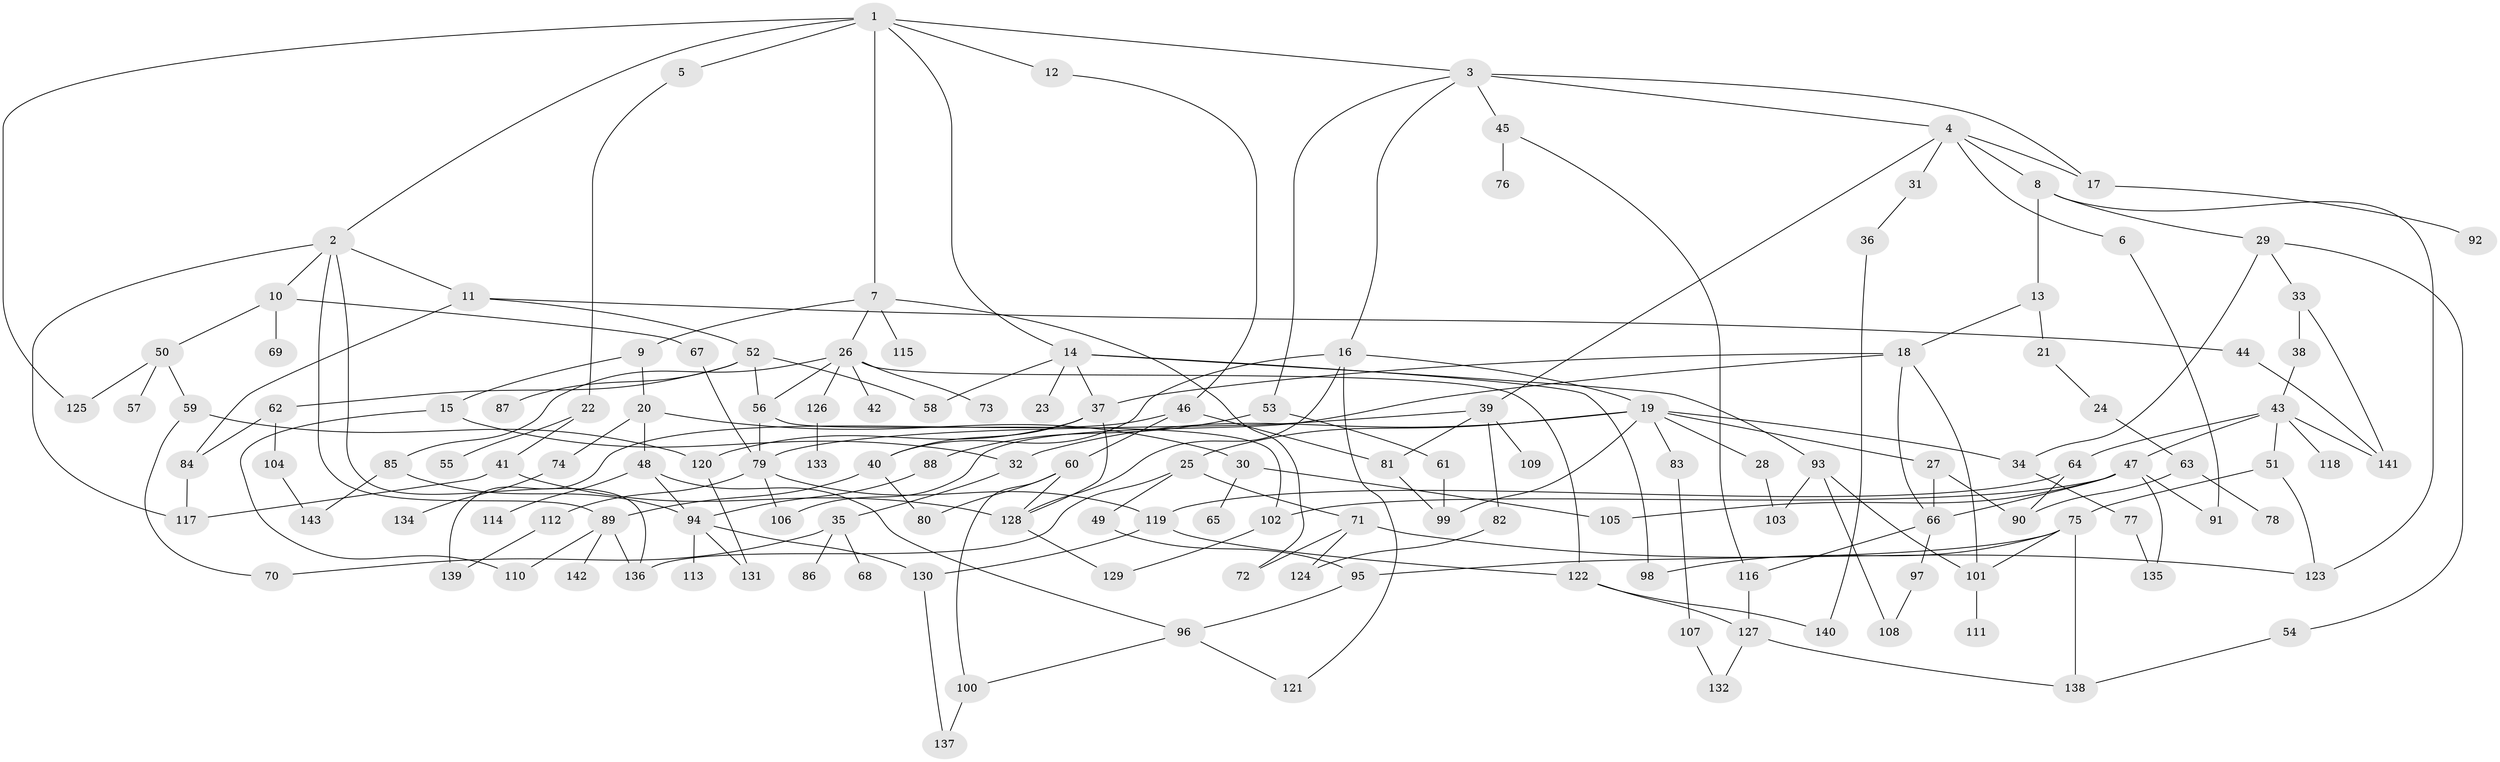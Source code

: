 // Generated by graph-tools (version 1.1) at 2025/49/03/09/25 03:49:19]
// undirected, 143 vertices, 208 edges
graph export_dot {
graph [start="1"]
  node [color=gray90,style=filled];
  1;
  2;
  3;
  4;
  5;
  6;
  7;
  8;
  9;
  10;
  11;
  12;
  13;
  14;
  15;
  16;
  17;
  18;
  19;
  20;
  21;
  22;
  23;
  24;
  25;
  26;
  27;
  28;
  29;
  30;
  31;
  32;
  33;
  34;
  35;
  36;
  37;
  38;
  39;
  40;
  41;
  42;
  43;
  44;
  45;
  46;
  47;
  48;
  49;
  50;
  51;
  52;
  53;
  54;
  55;
  56;
  57;
  58;
  59;
  60;
  61;
  62;
  63;
  64;
  65;
  66;
  67;
  68;
  69;
  70;
  71;
  72;
  73;
  74;
  75;
  76;
  77;
  78;
  79;
  80;
  81;
  82;
  83;
  84;
  85;
  86;
  87;
  88;
  89;
  90;
  91;
  92;
  93;
  94;
  95;
  96;
  97;
  98;
  99;
  100;
  101;
  102;
  103;
  104;
  105;
  106;
  107;
  108;
  109;
  110;
  111;
  112;
  113;
  114;
  115;
  116;
  117;
  118;
  119;
  120;
  121;
  122;
  123;
  124;
  125;
  126;
  127;
  128;
  129;
  130;
  131;
  132;
  133;
  134;
  135;
  136;
  137;
  138;
  139;
  140;
  141;
  142;
  143;
  1 -- 2;
  1 -- 3;
  1 -- 5;
  1 -- 7;
  1 -- 12;
  1 -- 14;
  1 -- 125;
  2 -- 10;
  2 -- 11;
  2 -- 117;
  2 -- 136;
  2 -- 89;
  3 -- 4;
  3 -- 16;
  3 -- 45;
  3 -- 53;
  3 -- 17;
  4 -- 6;
  4 -- 8;
  4 -- 17;
  4 -- 31;
  4 -- 39;
  5 -- 22;
  6 -- 91;
  7 -- 9;
  7 -- 26;
  7 -- 115;
  7 -- 72;
  8 -- 13;
  8 -- 29;
  8 -- 123;
  9 -- 15;
  9 -- 20;
  10 -- 50;
  10 -- 67;
  10 -- 69;
  11 -- 44;
  11 -- 52;
  11 -- 84;
  12 -- 46;
  13 -- 18;
  13 -- 21;
  14 -- 23;
  14 -- 93;
  14 -- 37;
  14 -- 58;
  14 -- 98;
  15 -- 32;
  15 -- 110;
  16 -- 19;
  16 -- 40;
  16 -- 121;
  16 -- 128;
  17 -- 92;
  18 -- 37;
  18 -- 106;
  18 -- 66;
  18 -- 101;
  19 -- 25;
  19 -- 27;
  19 -- 28;
  19 -- 34;
  19 -- 83;
  19 -- 32;
  19 -- 99;
  20 -- 30;
  20 -- 48;
  20 -- 74;
  21 -- 24;
  22 -- 41;
  22 -- 55;
  24 -- 63;
  25 -- 49;
  25 -- 71;
  25 -- 136;
  26 -- 42;
  26 -- 73;
  26 -- 85;
  26 -- 122;
  26 -- 126;
  26 -- 56;
  27 -- 90;
  27 -- 66;
  28 -- 103;
  29 -- 33;
  29 -- 54;
  29 -- 34;
  30 -- 65;
  30 -- 105;
  31 -- 36;
  32 -- 35;
  33 -- 38;
  33 -- 141;
  34 -- 77;
  35 -- 68;
  35 -- 70;
  35 -- 86;
  36 -- 140;
  37 -- 120;
  37 -- 128;
  37 -- 40;
  38 -- 43;
  39 -- 81;
  39 -- 82;
  39 -- 109;
  39 -- 79;
  40 -- 89;
  40 -- 80;
  41 -- 117;
  41 -- 128;
  43 -- 47;
  43 -- 51;
  43 -- 64;
  43 -- 118;
  43 -- 141;
  44 -- 141;
  45 -- 76;
  45 -- 116;
  46 -- 60;
  46 -- 139;
  46 -- 81;
  47 -- 66;
  47 -- 102;
  47 -- 105;
  47 -- 91;
  47 -- 135;
  48 -- 114;
  48 -- 94;
  48 -- 96;
  49 -- 95;
  50 -- 57;
  50 -- 59;
  50 -- 125;
  51 -- 75;
  51 -- 123;
  52 -- 56;
  52 -- 58;
  52 -- 62;
  52 -- 87;
  53 -- 61;
  53 -- 88;
  54 -- 138;
  56 -- 102;
  56 -- 79;
  59 -- 70;
  59 -- 120;
  60 -- 80;
  60 -- 100;
  60 -- 128;
  61 -- 99;
  62 -- 84;
  62 -- 104;
  63 -- 78;
  63 -- 90;
  64 -- 90;
  64 -- 119;
  66 -- 97;
  66 -- 116;
  67 -- 79;
  71 -- 72;
  71 -- 124;
  71 -- 123;
  74 -- 134;
  75 -- 98;
  75 -- 138;
  75 -- 95;
  75 -- 101;
  77 -- 135;
  79 -- 106;
  79 -- 112;
  79 -- 119;
  81 -- 99;
  82 -- 124;
  83 -- 107;
  84 -- 117;
  85 -- 94;
  85 -- 143;
  88 -- 94;
  89 -- 136;
  89 -- 142;
  89 -- 110;
  93 -- 101;
  93 -- 108;
  93 -- 103;
  94 -- 113;
  94 -- 130;
  94 -- 131;
  95 -- 96;
  96 -- 121;
  96 -- 100;
  97 -- 108;
  100 -- 137;
  101 -- 111;
  102 -- 129;
  104 -- 143;
  107 -- 132;
  112 -- 139;
  116 -- 127;
  119 -- 130;
  119 -- 122;
  120 -- 131;
  122 -- 140;
  122 -- 127;
  126 -- 133;
  127 -- 138;
  127 -- 132;
  128 -- 129;
  130 -- 137;
}
